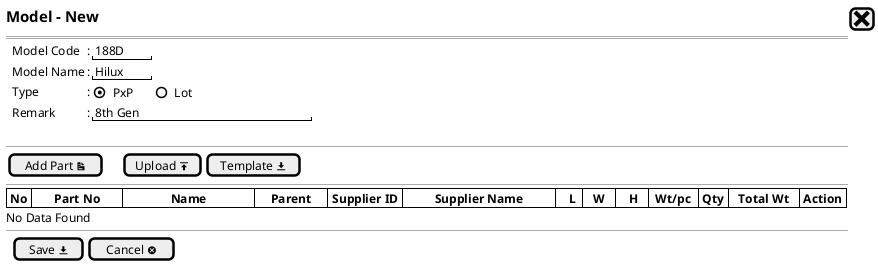 @startsalt
{
  <size:15><b>Model - New |[<size:25><&x>]|*
  ==
  
  {   
    .|Model Code |: |"188D   "|*
    .|Model Name |: |"Hilux  "|*
    .|Type       |: { (X)PxP      |   ()Lot  }*    
    .|Remark     |: |"8th Gen                    "|*
  }
  .
--
  {
    [Add Part <&document>]|.|.|.|[Upload <&data-transfer-upload>]| [Template <&data-transfer-download>]|
  }
  --
  {#
    | <b>No |       <b>Part No       |               <b>Name               |     <b>Parent     | <b>Supplier ID |          <b>Supplier Name          |    <b>L  |   <b>W   |    <b>H   |  <b>Wt/pc  | <b>Qty |<b>   Total Wt   | <b>Action |*|*
  }
  No Data Found
  --
  {
  .|[ Save <&data-transfer-download>] |  [Cancel <&circle-x> ]|*
  }
}

  @endsalt
